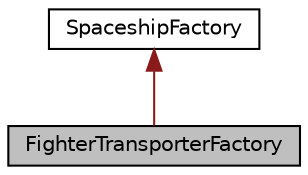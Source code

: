 digraph "FighterTransporterFactory"
{
  edge [fontname="Helvetica",fontsize="10",labelfontname="Helvetica",labelfontsize="10"];
  node [fontname="Helvetica",fontsize="10",shape=record];
  Node2 [label="FighterTransporterFactory",height=0.2,width=0.4,color="black", fillcolor="grey75", style="filled", fontcolor="black"];
  Node3 -> Node2 [dir="back",color="firebrick4",fontsize="10",style="solid"];
  Node3 [label="SpaceshipFactory",height=0.2,width=0.4,color="black", fillcolor="white", style="filled",URL="$classSpaceshipFactory.html"];
}
